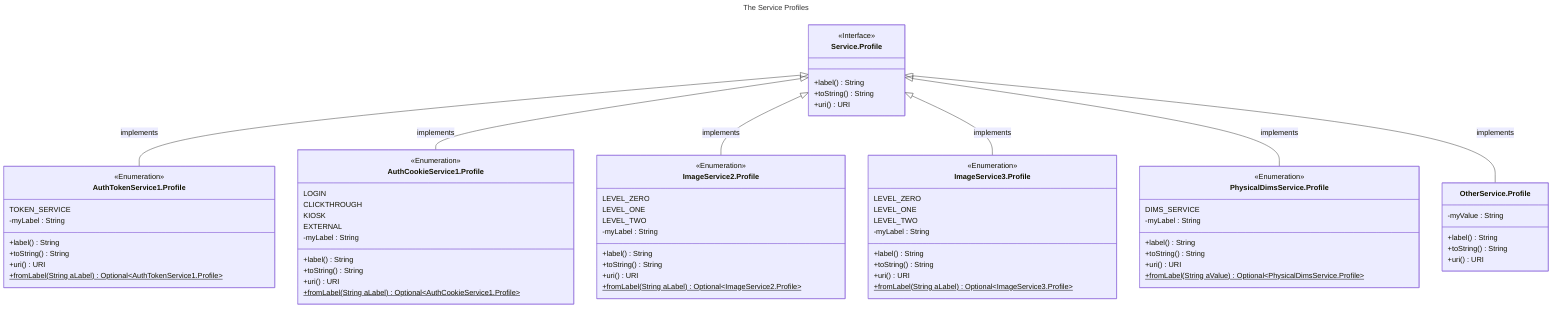 ---
title: The Service Profiles
---

classDiagram
direction TD

`Service.Profile` <|-- `AuthTokenService1.Profile` : implements
`Service.Profile` <|-- `AuthCookieService1.Profile` : implements
`Service.Profile` <|-- `ImageService2.Profile` : implements
`Service.Profile` <|-- `ImageService3.Profile` : implements
`Service.Profile` <|-- `PhysicalDimsService.Profile` : implements
`Service.Profile` <|-- `OtherService.Profile` : implements

class `Service.Profile` {
    <<Interface>>

    +label() String
    +toString() String
    +uri() URI
}

class `AuthCookieService1.Profile` {
    <<Enumeration>>

    LOGIN
    CLICKTHROUGH
    KIOSK
    EXTERNAL

    -myLabel : String

    +label() String
    +toString() String
    +uri() URI

    +fromLabel(String aLabel)$ Optional~AuthCookieService1.Profile~
}

class `AuthTokenService1.Profile` {
    <<Enumeration>>

    TOKEN_SERVICE

    -myLabel : String

    +label() String
    +toString() String
    +uri() URI

    +fromLabel(String aLabel)$ Optional~AuthTokenService1.Profile~
}

class `ImageService2.Profile` {
    <<Enumeration>>

    LEVEL_ZERO
    LEVEL_ONE
    LEVEL_TWO

    -myLabel : String

    +label() String
    +toString() String
    +uri() URI

    +fromLabel(String aLabel)$ Optional~ImageService2.Profile~
}

class `ImageService3.Profile` {
    <<Enumeration>>

    LEVEL_ZERO
    LEVEL_ONE
    LEVEL_TWO

    -myLabel : String

    +label() String
    +toString() String
    +uri() URI
    +fromLabel(String aLabel)$ Optional~ImageService3.Profile~
}

class `OtherService.Profile` {
    -myValue : String

    +label() String
    +toString() String
    +uri() URI
}

class `PhysicalDimsService.Profile` {
    <<Enumeration>>

    DIMS_SERVICE

    -myLabel : String

    +label() String
    +toString() String
    +uri() URI

    +fromLabel(String aValue)$ Optional~PhysicalDimsService.Profile~
}